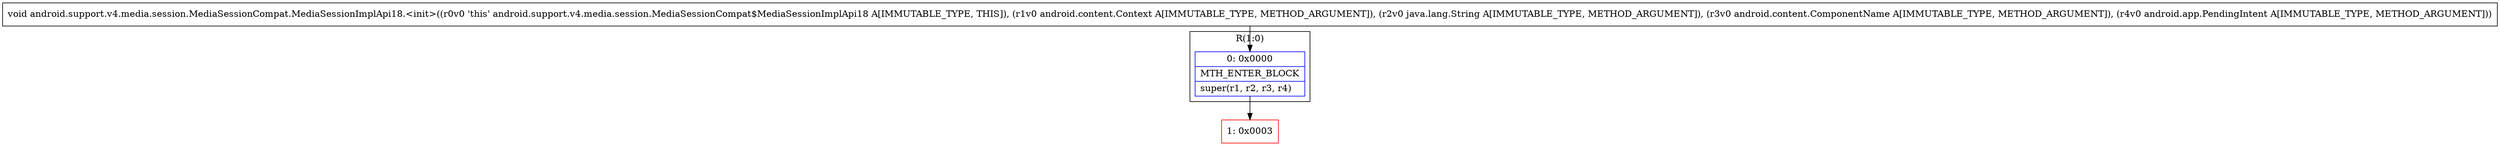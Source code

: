 digraph "CFG forandroid.support.v4.media.session.MediaSessionCompat.MediaSessionImplApi18.\<init\>(Landroid\/content\/Context;Ljava\/lang\/String;Landroid\/content\/ComponentName;Landroid\/app\/PendingIntent;)V" {
subgraph cluster_Region_2078872847 {
label = "R(1:0)";
node [shape=record,color=blue];
Node_0 [shape=record,label="{0\:\ 0x0000|MTH_ENTER_BLOCK\l|super(r1, r2, r3, r4)\l}"];
}
Node_1 [shape=record,color=red,label="{1\:\ 0x0003}"];
MethodNode[shape=record,label="{void android.support.v4.media.session.MediaSessionCompat.MediaSessionImplApi18.\<init\>((r0v0 'this' android.support.v4.media.session.MediaSessionCompat$MediaSessionImplApi18 A[IMMUTABLE_TYPE, THIS]), (r1v0 android.content.Context A[IMMUTABLE_TYPE, METHOD_ARGUMENT]), (r2v0 java.lang.String A[IMMUTABLE_TYPE, METHOD_ARGUMENT]), (r3v0 android.content.ComponentName A[IMMUTABLE_TYPE, METHOD_ARGUMENT]), (r4v0 android.app.PendingIntent A[IMMUTABLE_TYPE, METHOD_ARGUMENT])) }"];
MethodNode -> Node_0;
Node_0 -> Node_1;
}

